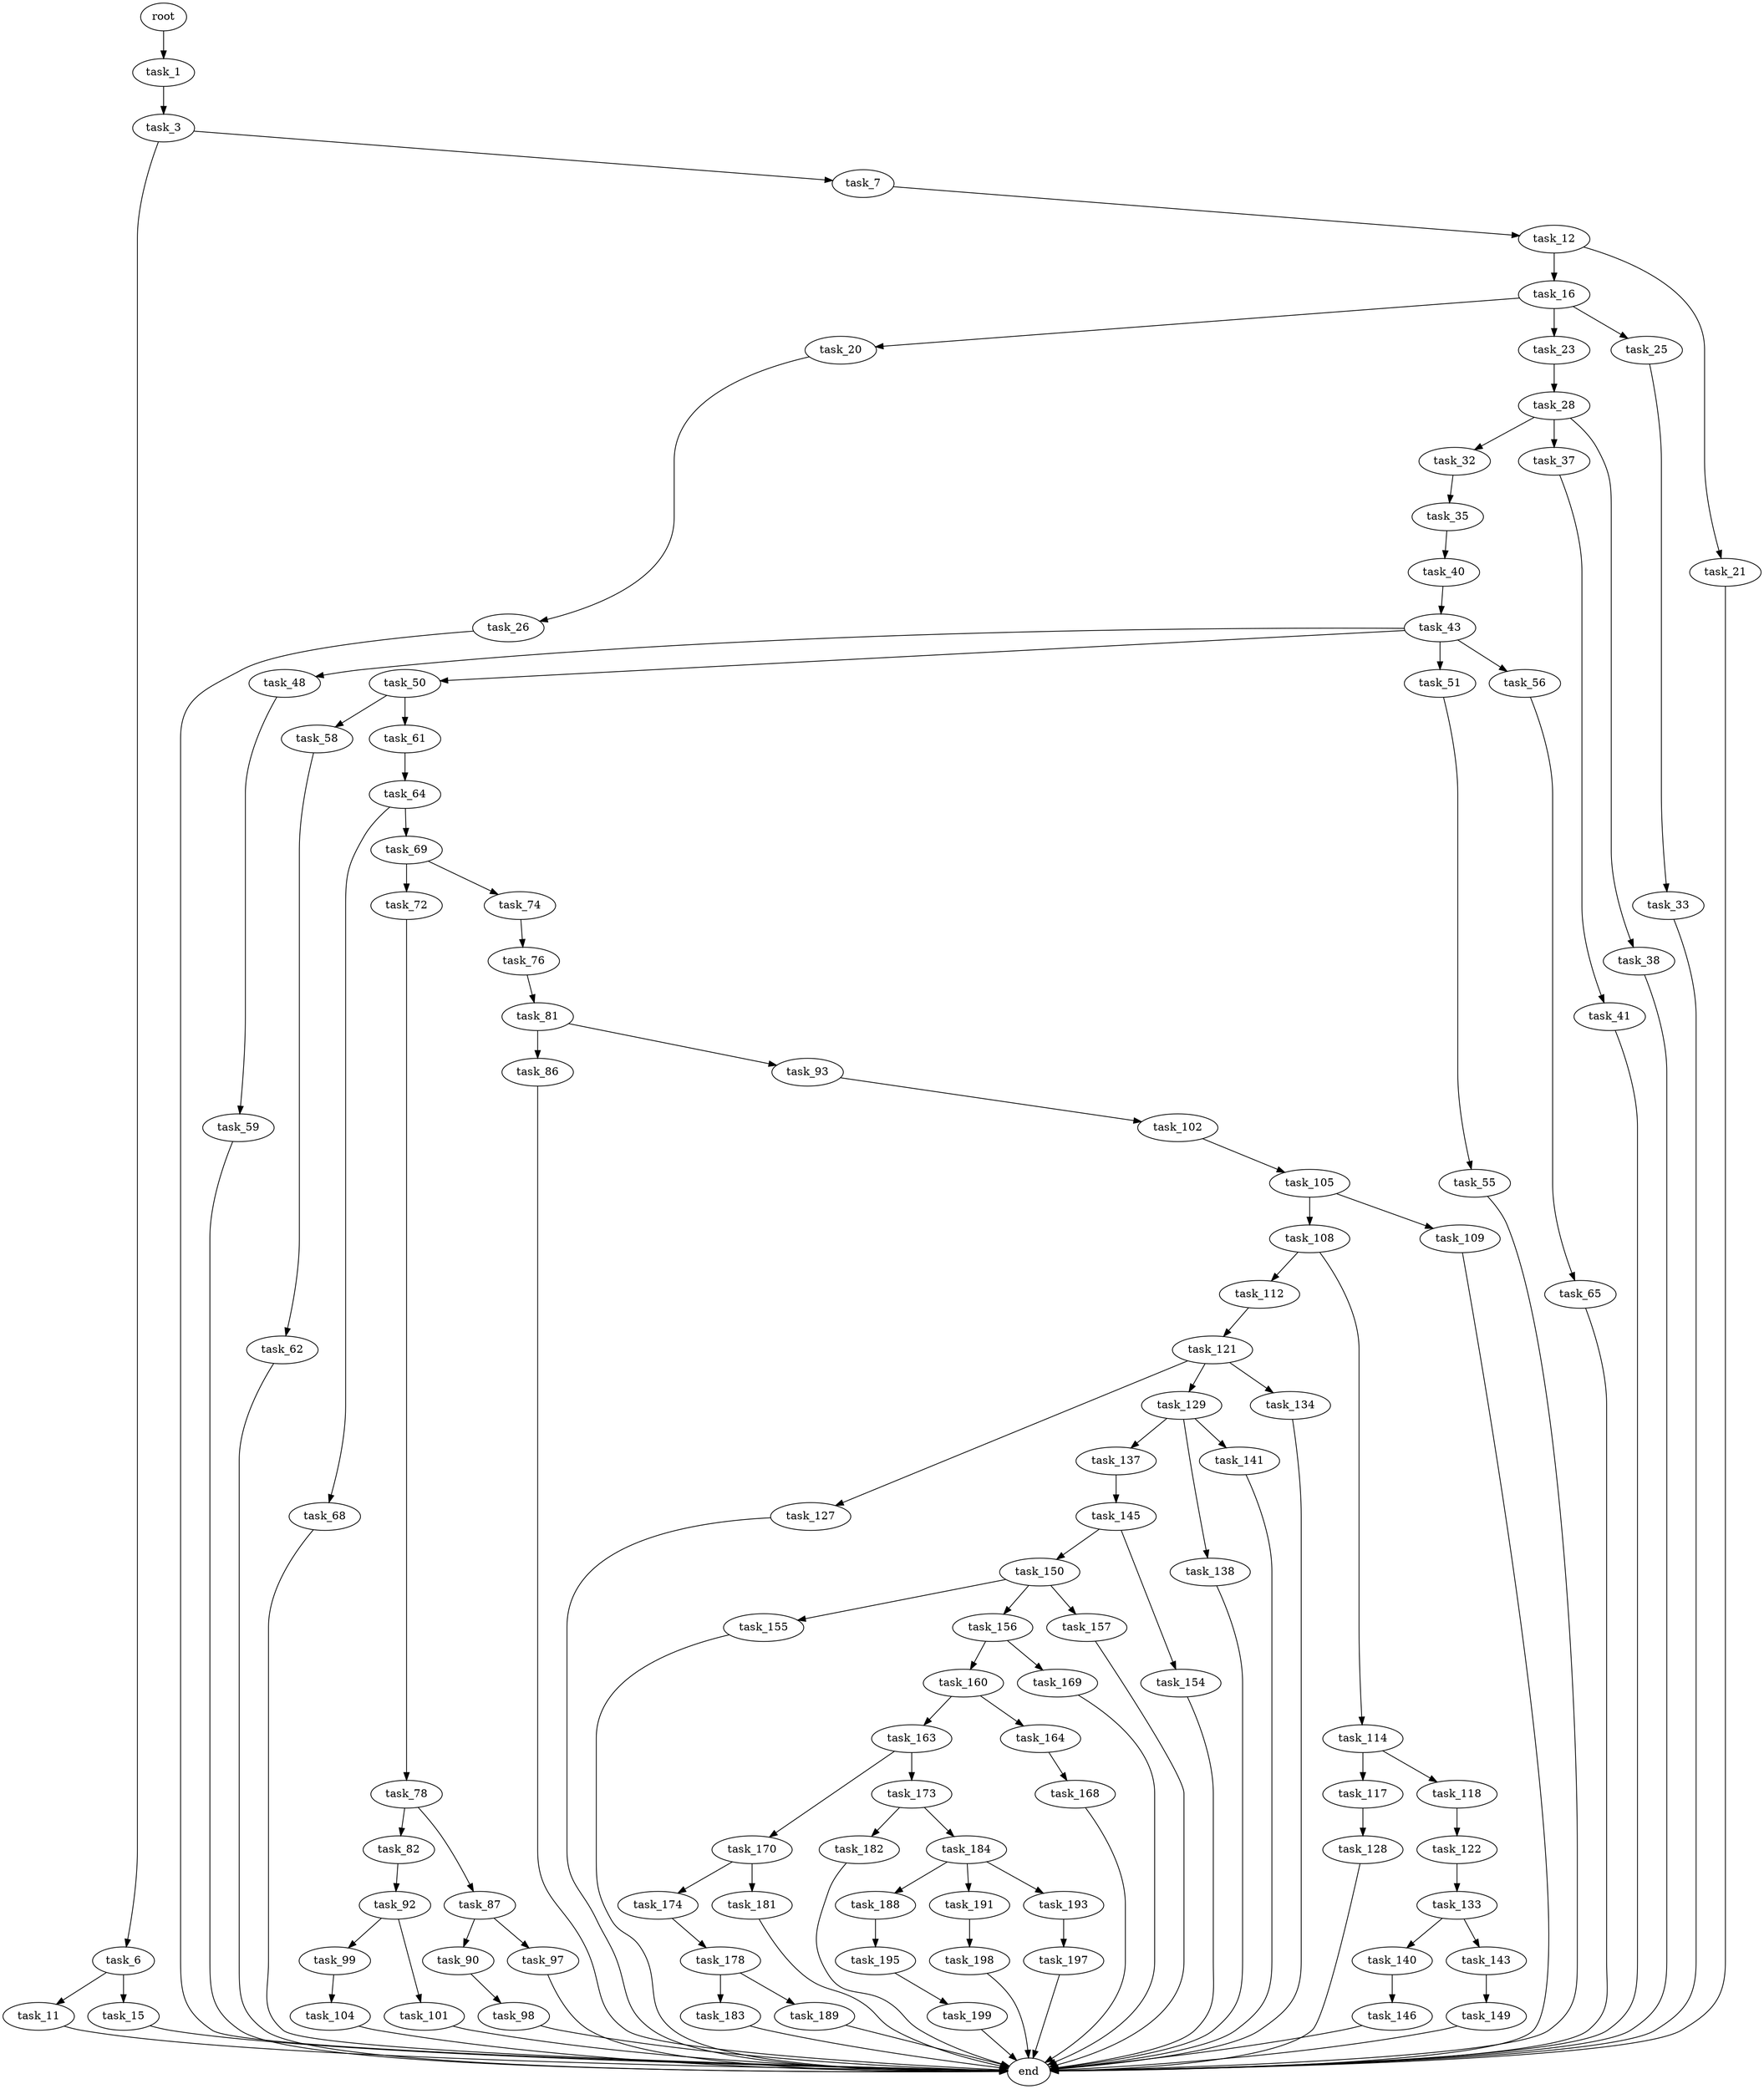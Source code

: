 digraph G {
  root [size="0.000000"];
  task_1 [size="124785709678.000000"];
  task_3 [size="281602003147.000000"];
  task_6 [size="3807337129.000000"];
  task_7 [size="31873712126.000000"];
  task_11 [size="368293445632.000000"];
  task_15 [size="375727139021.000000"];
  task_12 [size="14873001516.000000"];
  end [size="0.000000"];
  task_16 [size="4046021180.000000"];
  task_21 [size="549755813888.000000"];
  task_20 [size="62440581288.000000"];
  task_23 [size="134217728000.000000"];
  task_25 [size="127096326007.000000"];
  task_26 [size="28829914705.000000"];
  task_28 [size="315871618678.000000"];
  task_33 [size="951124727313.000000"];
  task_32 [size="67051588154.000000"];
  task_37 [size="14886888758.000000"];
  task_38 [size="4431003258.000000"];
  task_35 [size="605593317335.000000"];
  task_40 [size="15970443122.000000"];
  task_41 [size="1122055712.000000"];
  task_43 [size="8589934592.000000"];
  task_48 [size="3185792407.000000"];
  task_50 [size="134217728000.000000"];
  task_51 [size="25188427584.000000"];
  task_56 [size="32216063212.000000"];
  task_59 [size="7878079360.000000"];
  task_58 [size="8225228040.000000"];
  task_61 [size="1073741824000.000000"];
  task_55 [size="259835909948.000000"];
  task_65 [size="35447929527.000000"];
  task_62 [size="1073741824000.000000"];
  task_64 [size="547316388060.000000"];
  task_68 [size="782757789696.000000"];
  task_69 [size="68719476736.000000"];
  task_72 [size="60448067088.000000"];
  task_74 [size="7679059184.000000"];
  task_78 [size="59634145100.000000"];
  task_76 [size="4670066885.000000"];
  task_81 [size="24359453226.000000"];
  task_82 [size="16256049103.000000"];
  task_87 [size="549755813888.000000"];
  task_86 [size="1073741824000.000000"];
  task_93 [size="1073741824000.000000"];
  task_92 [size="212752753077.000000"];
  task_90 [size="134217728000.000000"];
  task_97 [size="134217728000.000000"];
  task_98 [size="598190394.000000"];
  task_99 [size="25067657630.000000"];
  task_101 [size="64550485928.000000"];
  task_102 [size="134217728000.000000"];
  task_104 [size="22484995488.000000"];
  task_105 [size="288427691934.000000"];
  task_108 [size="231928233984.000000"];
  task_109 [size="1073741824000.000000"];
  task_112 [size="155578201152.000000"];
  task_114 [size="31952383516.000000"];
  task_121 [size="242825951996.000000"];
  task_117 [size="41735823948.000000"];
  task_118 [size="45296980494.000000"];
  task_128 [size="2665679832.000000"];
  task_122 [size="17980551660.000000"];
  task_127 [size="8589934592.000000"];
  task_129 [size="6658639296.000000"];
  task_134 [size="549755813888.000000"];
  task_133 [size="11655688821.000000"];
  task_137 [size="400940870389.000000"];
  task_138 [size="122298611260.000000"];
  task_141 [size="20140556764.000000"];
  task_140 [size="1853670359.000000"];
  task_143 [size="368293445632.000000"];
  task_145 [size="13369809642.000000"];
  task_146 [size="109819025409.000000"];
  task_149 [size="231928233984.000000"];
  task_150 [size="782757789696.000000"];
  task_154 [size="368293445632.000000"];
  task_155 [size="549755813888.000000"];
  task_156 [size="368293445632.000000"];
  task_157 [size="26837482772.000000"];
  task_160 [size="68719476736.000000"];
  task_169 [size="2561662905.000000"];
  task_163 [size="8589934592.000000"];
  task_164 [size="3779535246.000000"];
  task_170 [size="3198499058.000000"];
  task_173 [size="19098235880.000000"];
  task_168 [size="549755813888.000000"];
  task_174 [size="231928233984.000000"];
  task_181 [size="312850094806.000000"];
  task_182 [size="68719476736.000000"];
  task_184 [size="37046068654.000000"];
  task_178 [size="27839088566.000000"];
  task_183 [size="231928233984.000000"];
  task_189 [size="782757789696.000000"];
  task_188 [size="1354917098.000000"];
  task_191 [size="1350467435870.000000"];
  task_193 [size="35015231141.000000"];
  task_195 [size="155916044952.000000"];
  task_198 [size="68719476736.000000"];
  task_197 [size="566539324582.000000"];
  task_199 [size="28991029248.000000"];

  root -> task_1 [size="1.000000"];
  task_1 -> task_3 [size="209715200.000000"];
  task_3 -> task_6 [size="209715200.000000"];
  task_3 -> task_7 [size="209715200.000000"];
  task_6 -> task_11 [size="209715200.000000"];
  task_6 -> task_15 [size="209715200.000000"];
  task_7 -> task_12 [size="33554432.000000"];
  task_11 -> end [size="1.000000"];
  task_15 -> end [size="1.000000"];
  task_12 -> task_16 [size="75497472.000000"];
  task_12 -> task_21 [size="75497472.000000"];
  task_16 -> task_20 [size="134217728.000000"];
  task_16 -> task_23 [size="134217728.000000"];
  task_16 -> task_25 [size="134217728.000000"];
  task_21 -> end [size="1.000000"];
  task_20 -> task_26 [size="301989888.000000"];
  task_23 -> task_28 [size="209715200.000000"];
  task_25 -> task_33 [size="411041792.000000"];
  task_26 -> end [size="1.000000"];
  task_28 -> task_32 [size="838860800.000000"];
  task_28 -> task_37 [size="838860800.000000"];
  task_28 -> task_38 [size="838860800.000000"];
  task_33 -> end [size="1.000000"];
  task_32 -> task_35 [size="209715200.000000"];
  task_37 -> task_41 [size="411041792.000000"];
  task_38 -> end [size="1.000000"];
  task_35 -> task_40 [size="411041792.000000"];
  task_40 -> task_43 [size="411041792.000000"];
  task_41 -> end [size="1.000000"];
  task_43 -> task_48 [size="33554432.000000"];
  task_43 -> task_50 [size="33554432.000000"];
  task_43 -> task_51 [size="33554432.000000"];
  task_43 -> task_56 [size="33554432.000000"];
  task_48 -> task_59 [size="209715200.000000"];
  task_50 -> task_58 [size="209715200.000000"];
  task_50 -> task_61 [size="209715200.000000"];
  task_51 -> task_55 [size="679477248.000000"];
  task_56 -> task_65 [size="536870912.000000"];
  task_59 -> end [size="1.000000"];
  task_58 -> task_62 [size="134217728.000000"];
  task_61 -> task_64 [size="838860800.000000"];
  task_55 -> end [size="1.000000"];
  task_65 -> end [size="1.000000"];
  task_62 -> end [size="1.000000"];
  task_64 -> task_68 [size="411041792.000000"];
  task_64 -> task_69 [size="411041792.000000"];
  task_68 -> end [size="1.000000"];
  task_69 -> task_72 [size="134217728.000000"];
  task_69 -> task_74 [size="134217728.000000"];
  task_72 -> task_78 [size="134217728.000000"];
  task_74 -> task_76 [size="209715200.000000"];
  task_78 -> task_82 [size="75497472.000000"];
  task_78 -> task_87 [size="75497472.000000"];
  task_76 -> task_81 [size="75497472.000000"];
  task_81 -> task_86 [size="411041792.000000"];
  task_81 -> task_93 [size="411041792.000000"];
  task_82 -> task_92 [size="33554432.000000"];
  task_87 -> task_90 [size="536870912.000000"];
  task_87 -> task_97 [size="536870912.000000"];
  task_86 -> end [size="1.000000"];
  task_93 -> task_102 [size="838860800.000000"];
  task_92 -> task_99 [size="209715200.000000"];
  task_92 -> task_101 [size="209715200.000000"];
  task_90 -> task_98 [size="209715200.000000"];
  task_97 -> end [size="1.000000"];
  task_98 -> end [size="1.000000"];
  task_99 -> task_104 [size="679477248.000000"];
  task_101 -> end [size="1.000000"];
  task_102 -> task_105 [size="209715200.000000"];
  task_104 -> end [size="1.000000"];
  task_105 -> task_108 [size="209715200.000000"];
  task_105 -> task_109 [size="209715200.000000"];
  task_108 -> task_112 [size="301989888.000000"];
  task_108 -> task_114 [size="301989888.000000"];
  task_109 -> end [size="1.000000"];
  task_112 -> task_121 [size="134217728.000000"];
  task_114 -> task_117 [size="536870912.000000"];
  task_114 -> task_118 [size="536870912.000000"];
  task_121 -> task_127 [size="411041792.000000"];
  task_121 -> task_129 [size="411041792.000000"];
  task_121 -> task_134 [size="411041792.000000"];
  task_117 -> task_128 [size="75497472.000000"];
  task_118 -> task_122 [size="838860800.000000"];
  task_128 -> end [size="1.000000"];
  task_122 -> task_133 [size="301989888.000000"];
  task_127 -> end [size="1.000000"];
  task_129 -> task_137 [size="679477248.000000"];
  task_129 -> task_138 [size="679477248.000000"];
  task_129 -> task_141 [size="679477248.000000"];
  task_134 -> end [size="1.000000"];
  task_133 -> task_140 [size="301989888.000000"];
  task_133 -> task_143 [size="301989888.000000"];
  task_137 -> task_145 [size="411041792.000000"];
  task_138 -> end [size="1.000000"];
  task_141 -> end [size="1.000000"];
  task_140 -> task_146 [size="33554432.000000"];
  task_143 -> task_149 [size="411041792.000000"];
  task_145 -> task_150 [size="301989888.000000"];
  task_145 -> task_154 [size="301989888.000000"];
  task_146 -> end [size="1.000000"];
  task_149 -> end [size="1.000000"];
  task_150 -> task_155 [size="679477248.000000"];
  task_150 -> task_156 [size="679477248.000000"];
  task_150 -> task_157 [size="679477248.000000"];
  task_154 -> end [size="1.000000"];
  task_155 -> end [size="1.000000"];
  task_156 -> task_160 [size="411041792.000000"];
  task_156 -> task_169 [size="411041792.000000"];
  task_157 -> end [size="1.000000"];
  task_160 -> task_163 [size="134217728.000000"];
  task_160 -> task_164 [size="134217728.000000"];
  task_169 -> end [size="1.000000"];
  task_163 -> task_170 [size="33554432.000000"];
  task_163 -> task_173 [size="33554432.000000"];
  task_164 -> task_168 [size="75497472.000000"];
  task_170 -> task_174 [size="75497472.000000"];
  task_170 -> task_181 [size="75497472.000000"];
  task_173 -> task_182 [size="679477248.000000"];
  task_173 -> task_184 [size="679477248.000000"];
  task_168 -> end [size="1.000000"];
  task_174 -> task_178 [size="301989888.000000"];
  task_181 -> end [size="1.000000"];
  task_182 -> end [size="1.000000"];
  task_184 -> task_188 [size="75497472.000000"];
  task_184 -> task_191 [size="75497472.000000"];
  task_184 -> task_193 [size="75497472.000000"];
  task_178 -> task_183 [size="679477248.000000"];
  task_178 -> task_189 [size="679477248.000000"];
  task_183 -> end [size="1.000000"];
  task_189 -> end [size="1.000000"];
  task_188 -> task_195 [size="33554432.000000"];
  task_191 -> task_198 [size="838860800.000000"];
  task_193 -> task_197 [size="33554432.000000"];
  task_195 -> task_199 [size="134217728.000000"];
  task_198 -> end [size="1.000000"];
  task_197 -> end [size="1.000000"];
  task_199 -> end [size="1.000000"];
}
